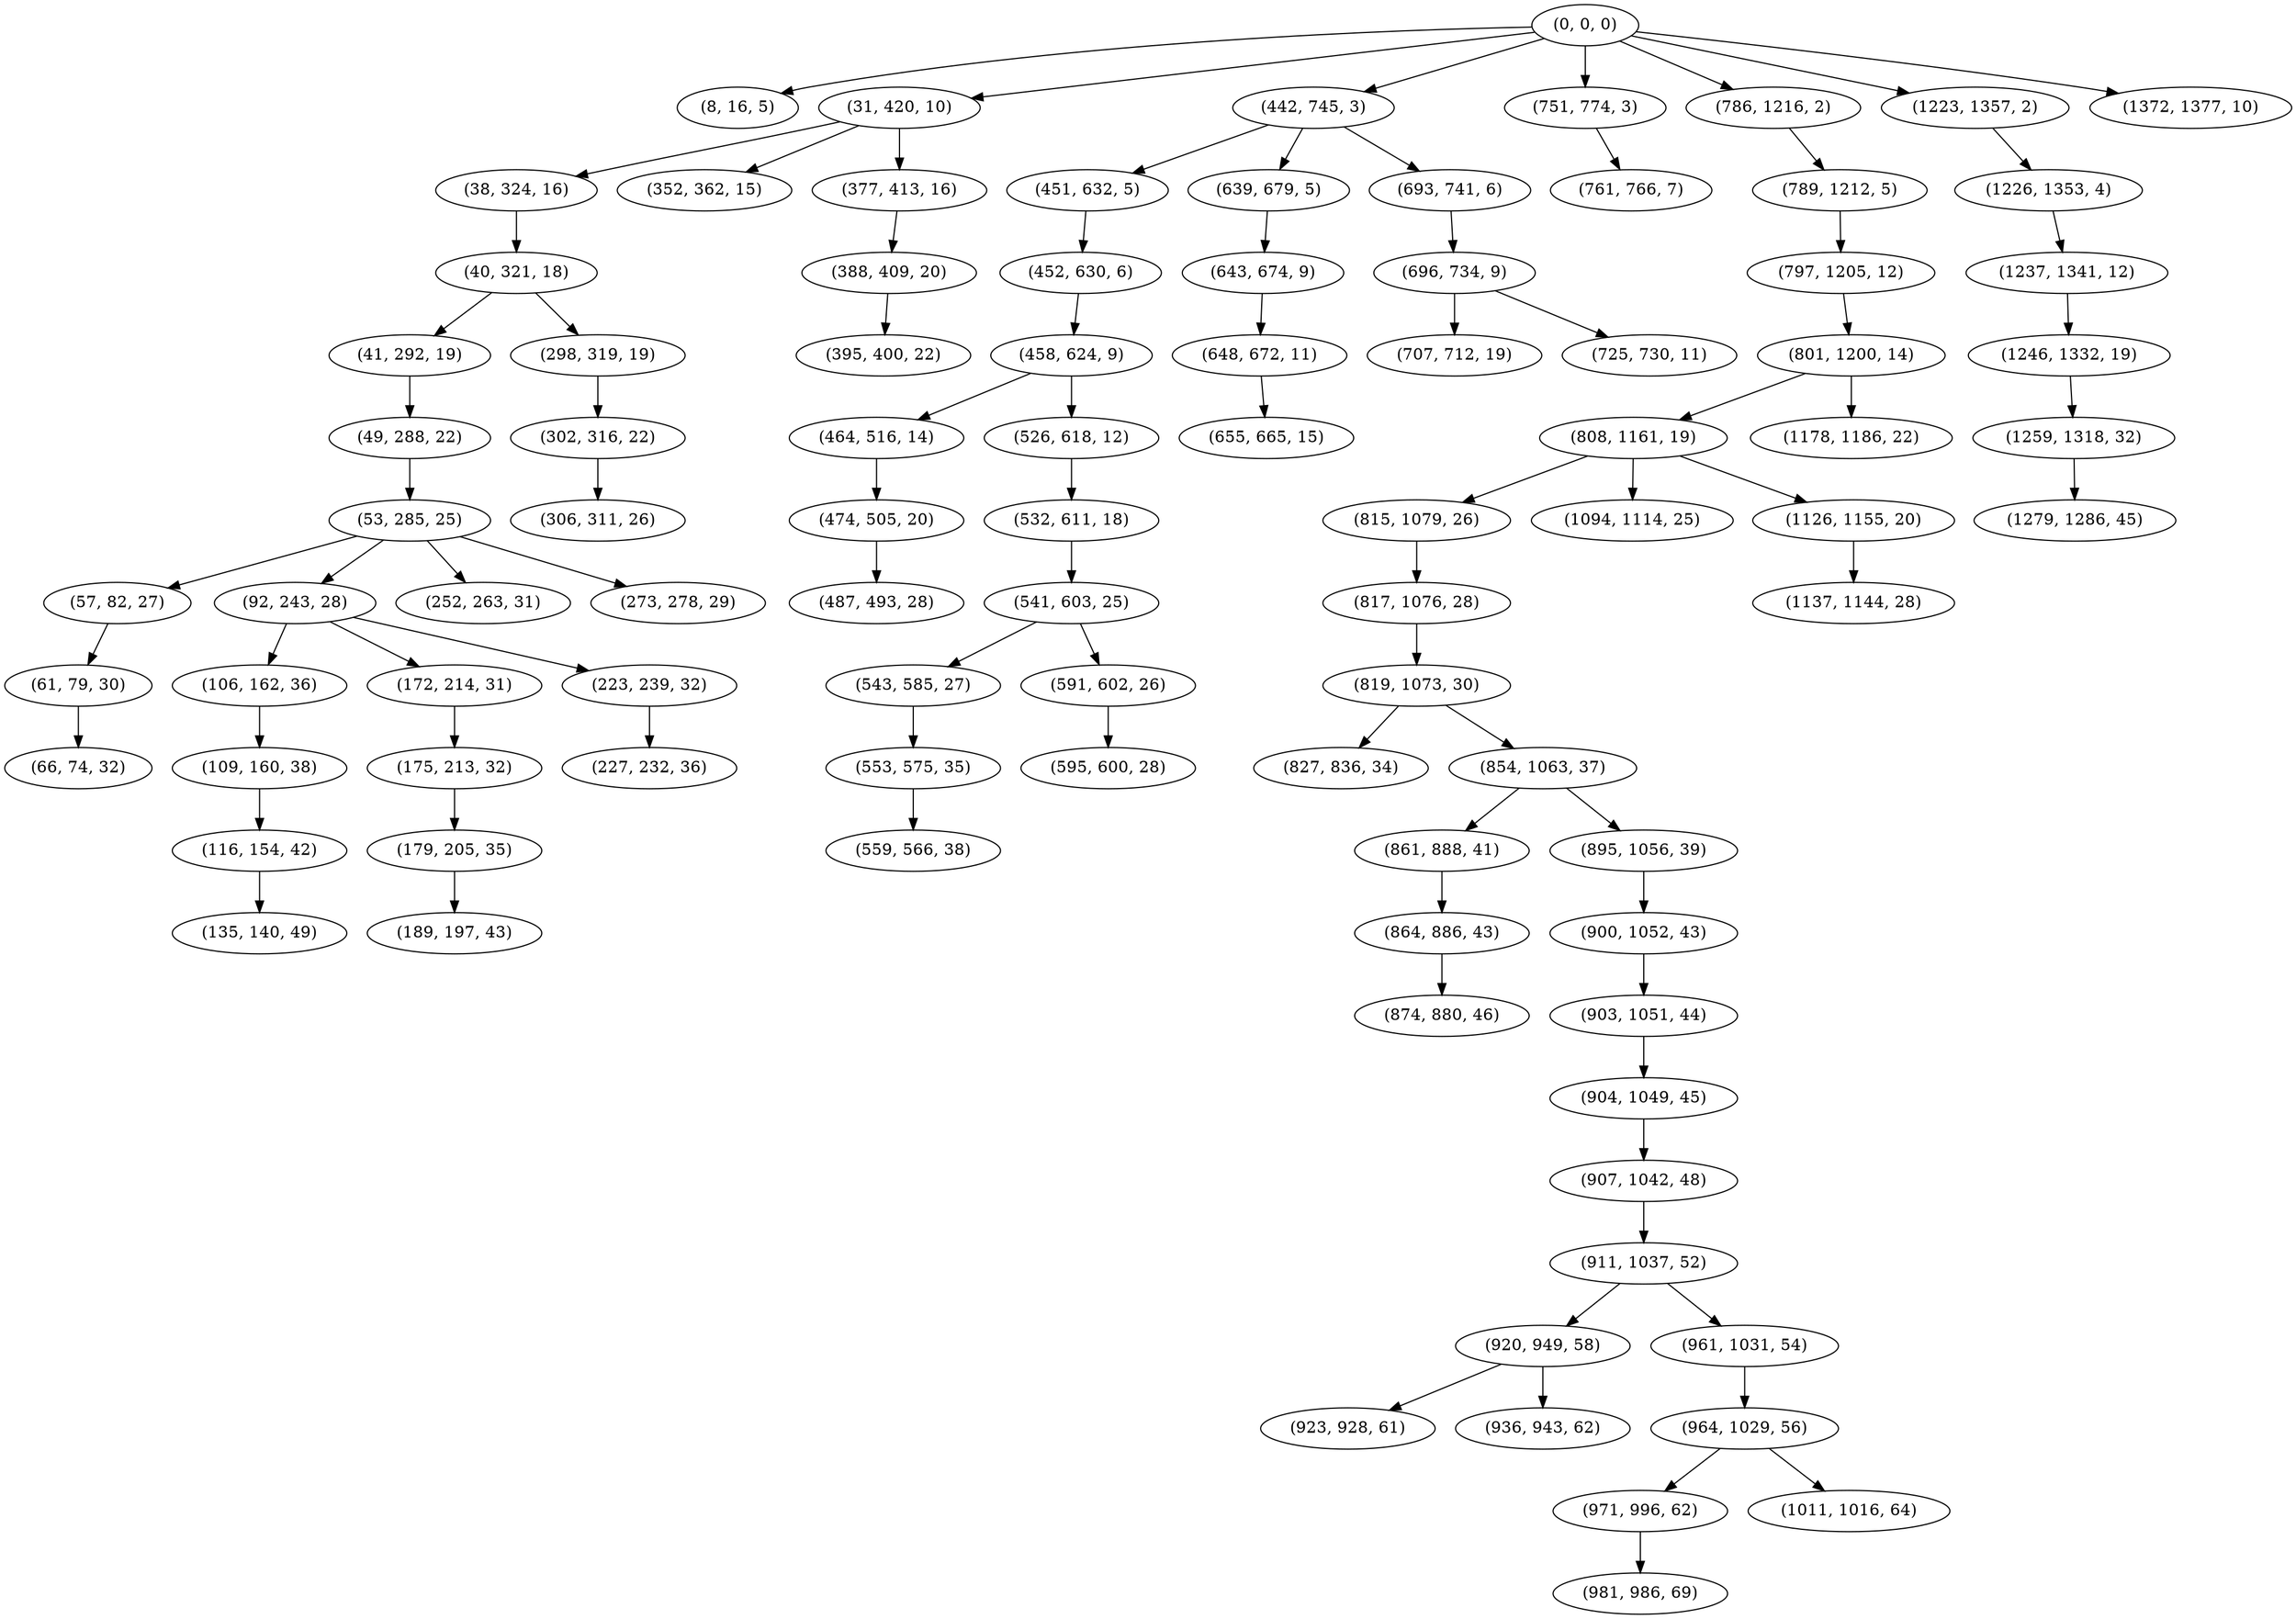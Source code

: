 digraph tree {
    "(0, 0, 0)";
    "(8, 16, 5)";
    "(31, 420, 10)";
    "(38, 324, 16)";
    "(40, 321, 18)";
    "(41, 292, 19)";
    "(49, 288, 22)";
    "(53, 285, 25)";
    "(57, 82, 27)";
    "(61, 79, 30)";
    "(66, 74, 32)";
    "(92, 243, 28)";
    "(106, 162, 36)";
    "(109, 160, 38)";
    "(116, 154, 42)";
    "(135, 140, 49)";
    "(172, 214, 31)";
    "(175, 213, 32)";
    "(179, 205, 35)";
    "(189, 197, 43)";
    "(223, 239, 32)";
    "(227, 232, 36)";
    "(252, 263, 31)";
    "(273, 278, 29)";
    "(298, 319, 19)";
    "(302, 316, 22)";
    "(306, 311, 26)";
    "(352, 362, 15)";
    "(377, 413, 16)";
    "(388, 409, 20)";
    "(395, 400, 22)";
    "(442, 745, 3)";
    "(451, 632, 5)";
    "(452, 630, 6)";
    "(458, 624, 9)";
    "(464, 516, 14)";
    "(474, 505, 20)";
    "(487, 493, 28)";
    "(526, 618, 12)";
    "(532, 611, 18)";
    "(541, 603, 25)";
    "(543, 585, 27)";
    "(553, 575, 35)";
    "(559, 566, 38)";
    "(591, 602, 26)";
    "(595, 600, 28)";
    "(639, 679, 5)";
    "(643, 674, 9)";
    "(648, 672, 11)";
    "(655, 665, 15)";
    "(693, 741, 6)";
    "(696, 734, 9)";
    "(707, 712, 19)";
    "(725, 730, 11)";
    "(751, 774, 3)";
    "(761, 766, 7)";
    "(786, 1216, 2)";
    "(789, 1212, 5)";
    "(797, 1205, 12)";
    "(801, 1200, 14)";
    "(808, 1161, 19)";
    "(815, 1079, 26)";
    "(817, 1076, 28)";
    "(819, 1073, 30)";
    "(827, 836, 34)";
    "(854, 1063, 37)";
    "(861, 888, 41)";
    "(864, 886, 43)";
    "(874, 880, 46)";
    "(895, 1056, 39)";
    "(900, 1052, 43)";
    "(903, 1051, 44)";
    "(904, 1049, 45)";
    "(907, 1042, 48)";
    "(911, 1037, 52)";
    "(920, 949, 58)";
    "(923, 928, 61)";
    "(936, 943, 62)";
    "(961, 1031, 54)";
    "(964, 1029, 56)";
    "(971, 996, 62)";
    "(981, 986, 69)";
    "(1011, 1016, 64)";
    "(1094, 1114, 25)";
    "(1126, 1155, 20)";
    "(1137, 1144, 28)";
    "(1178, 1186, 22)";
    "(1223, 1357, 2)";
    "(1226, 1353, 4)";
    "(1237, 1341, 12)";
    "(1246, 1332, 19)";
    "(1259, 1318, 32)";
    "(1279, 1286, 45)";
    "(1372, 1377, 10)";
    "(0, 0, 0)" -> "(8, 16, 5)";
    "(0, 0, 0)" -> "(31, 420, 10)";
    "(0, 0, 0)" -> "(442, 745, 3)";
    "(0, 0, 0)" -> "(751, 774, 3)";
    "(0, 0, 0)" -> "(786, 1216, 2)";
    "(0, 0, 0)" -> "(1223, 1357, 2)";
    "(0, 0, 0)" -> "(1372, 1377, 10)";
    "(31, 420, 10)" -> "(38, 324, 16)";
    "(31, 420, 10)" -> "(352, 362, 15)";
    "(31, 420, 10)" -> "(377, 413, 16)";
    "(38, 324, 16)" -> "(40, 321, 18)";
    "(40, 321, 18)" -> "(41, 292, 19)";
    "(40, 321, 18)" -> "(298, 319, 19)";
    "(41, 292, 19)" -> "(49, 288, 22)";
    "(49, 288, 22)" -> "(53, 285, 25)";
    "(53, 285, 25)" -> "(57, 82, 27)";
    "(53, 285, 25)" -> "(92, 243, 28)";
    "(53, 285, 25)" -> "(252, 263, 31)";
    "(53, 285, 25)" -> "(273, 278, 29)";
    "(57, 82, 27)" -> "(61, 79, 30)";
    "(61, 79, 30)" -> "(66, 74, 32)";
    "(92, 243, 28)" -> "(106, 162, 36)";
    "(92, 243, 28)" -> "(172, 214, 31)";
    "(92, 243, 28)" -> "(223, 239, 32)";
    "(106, 162, 36)" -> "(109, 160, 38)";
    "(109, 160, 38)" -> "(116, 154, 42)";
    "(116, 154, 42)" -> "(135, 140, 49)";
    "(172, 214, 31)" -> "(175, 213, 32)";
    "(175, 213, 32)" -> "(179, 205, 35)";
    "(179, 205, 35)" -> "(189, 197, 43)";
    "(223, 239, 32)" -> "(227, 232, 36)";
    "(298, 319, 19)" -> "(302, 316, 22)";
    "(302, 316, 22)" -> "(306, 311, 26)";
    "(377, 413, 16)" -> "(388, 409, 20)";
    "(388, 409, 20)" -> "(395, 400, 22)";
    "(442, 745, 3)" -> "(451, 632, 5)";
    "(442, 745, 3)" -> "(639, 679, 5)";
    "(442, 745, 3)" -> "(693, 741, 6)";
    "(451, 632, 5)" -> "(452, 630, 6)";
    "(452, 630, 6)" -> "(458, 624, 9)";
    "(458, 624, 9)" -> "(464, 516, 14)";
    "(458, 624, 9)" -> "(526, 618, 12)";
    "(464, 516, 14)" -> "(474, 505, 20)";
    "(474, 505, 20)" -> "(487, 493, 28)";
    "(526, 618, 12)" -> "(532, 611, 18)";
    "(532, 611, 18)" -> "(541, 603, 25)";
    "(541, 603, 25)" -> "(543, 585, 27)";
    "(541, 603, 25)" -> "(591, 602, 26)";
    "(543, 585, 27)" -> "(553, 575, 35)";
    "(553, 575, 35)" -> "(559, 566, 38)";
    "(591, 602, 26)" -> "(595, 600, 28)";
    "(639, 679, 5)" -> "(643, 674, 9)";
    "(643, 674, 9)" -> "(648, 672, 11)";
    "(648, 672, 11)" -> "(655, 665, 15)";
    "(693, 741, 6)" -> "(696, 734, 9)";
    "(696, 734, 9)" -> "(707, 712, 19)";
    "(696, 734, 9)" -> "(725, 730, 11)";
    "(751, 774, 3)" -> "(761, 766, 7)";
    "(786, 1216, 2)" -> "(789, 1212, 5)";
    "(789, 1212, 5)" -> "(797, 1205, 12)";
    "(797, 1205, 12)" -> "(801, 1200, 14)";
    "(801, 1200, 14)" -> "(808, 1161, 19)";
    "(801, 1200, 14)" -> "(1178, 1186, 22)";
    "(808, 1161, 19)" -> "(815, 1079, 26)";
    "(808, 1161, 19)" -> "(1094, 1114, 25)";
    "(808, 1161, 19)" -> "(1126, 1155, 20)";
    "(815, 1079, 26)" -> "(817, 1076, 28)";
    "(817, 1076, 28)" -> "(819, 1073, 30)";
    "(819, 1073, 30)" -> "(827, 836, 34)";
    "(819, 1073, 30)" -> "(854, 1063, 37)";
    "(854, 1063, 37)" -> "(861, 888, 41)";
    "(854, 1063, 37)" -> "(895, 1056, 39)";
    "(861, 888, 41)" -> "(864, 886, 43)";
    "(864, 886, 43)" -> "(874, 880, 46)";
    "(895, 1056, 39)" -> "(900, 1052, 43)";
    "(900, 1052, 43)" -> "(903, 1051, 44)";
    "(903, 1051, 44)" -> "(904, 1049, 45)";
    "(904, 1049, 45)" -> "(907, 1042, 48)";
    "(907, 1042, 48)" -> "(911, 1037, 52)";
    "(911, 1037, 52)" -> "(920, 949, 58)";
    "(911, 1037, 52)" -> "(961, 1031, 54)";
    "(920, 949, 58)" -> "(923, 928, 61)";
    "(920, 949, 58)" -> "(936, 943, 62)";
    "(961, 1031, 54)" -> "(964, 1029, 56)";
    "(964, 1029, 56)" -> "(971, 996, 62)";
    "(964, 1029, 56)" -> "(1011, 1016, 64)";
    "(971, 996, 62)" -> "(981, 986, 69)";
    "(1126, 1155, 20)" -> "(1137, 1144, 28)";
    "(1223, 1357, 2)" -> "(1226, 1353, 4)";
    "(1226, 1353, 4)" -> "(1237, 1341, 12)";
    "(1237, 1341, 12)" -> "(1246, 1332, 19)";
    "(1246, 1332, 19)" -> "(1259, 1318, 32)";
    "(1259, 1318, 32)" -> "(1279, 1286, 45)";
}
